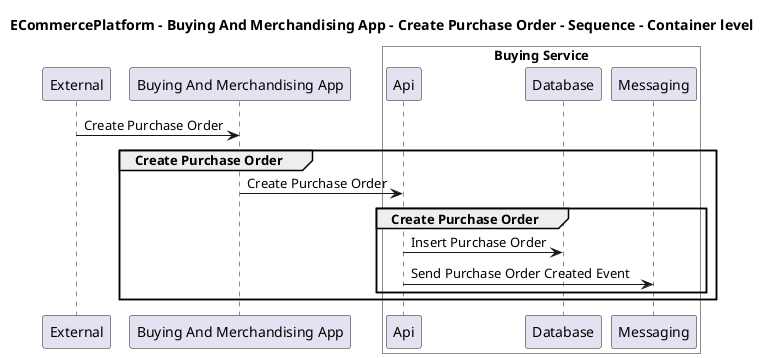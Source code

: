 @startuml

title ECommercePlatform - Buying And Merchandising App - Create Purchase Order - Sequence - Container level

participant "External" as C4InterFlow.SoftwareSystems.ExternalSystem
participant "Buying And Merchandising App" as ECommercePlatform.SoftwareSystems.BuyingAndMerchandisingApp

box "Buying Service" #White
    participant "Api" as ECommercePlatform.SoftwareSystems.BuyingService.Containers.Api
    participant "Database" as ECommercePlatform.SoftwareSystems.BuyingService.Containers.Database
    participant "Messaging" as ECommercePlatform.SoftwareSystems.BuyingService.Containers.Messaging
end box


C4InterFlow.SoftwareSystems.ExternalSystem -> ECommercePlatform.SoftwareSystems.BuyingAndMerchandisingApp : Create Purchase Order
group Create Purchase Order
ECommercePlatform.SoftwareSystems.BuyingAndMerchandisingApp -> ECommercePlatform.SoftwareSystems.BuyingService.Containers.Api : Create Purchase Order
group Create Purchase Order
ECommercePlatform.SoftwareSystems.BuyingService.Containers.Api -> ECommercePlatform.SoftwareSystems.BuyingService.Containers.Database : Insert Purchase Order
ECommercePlatform.SoftwareSystems.BuyingService.Containers.Api -> ECommercePlatform.SoftwareSystems.BuyingService.Containers.Messaging : Send Purchase Order Created Event
end
end


@enduml
